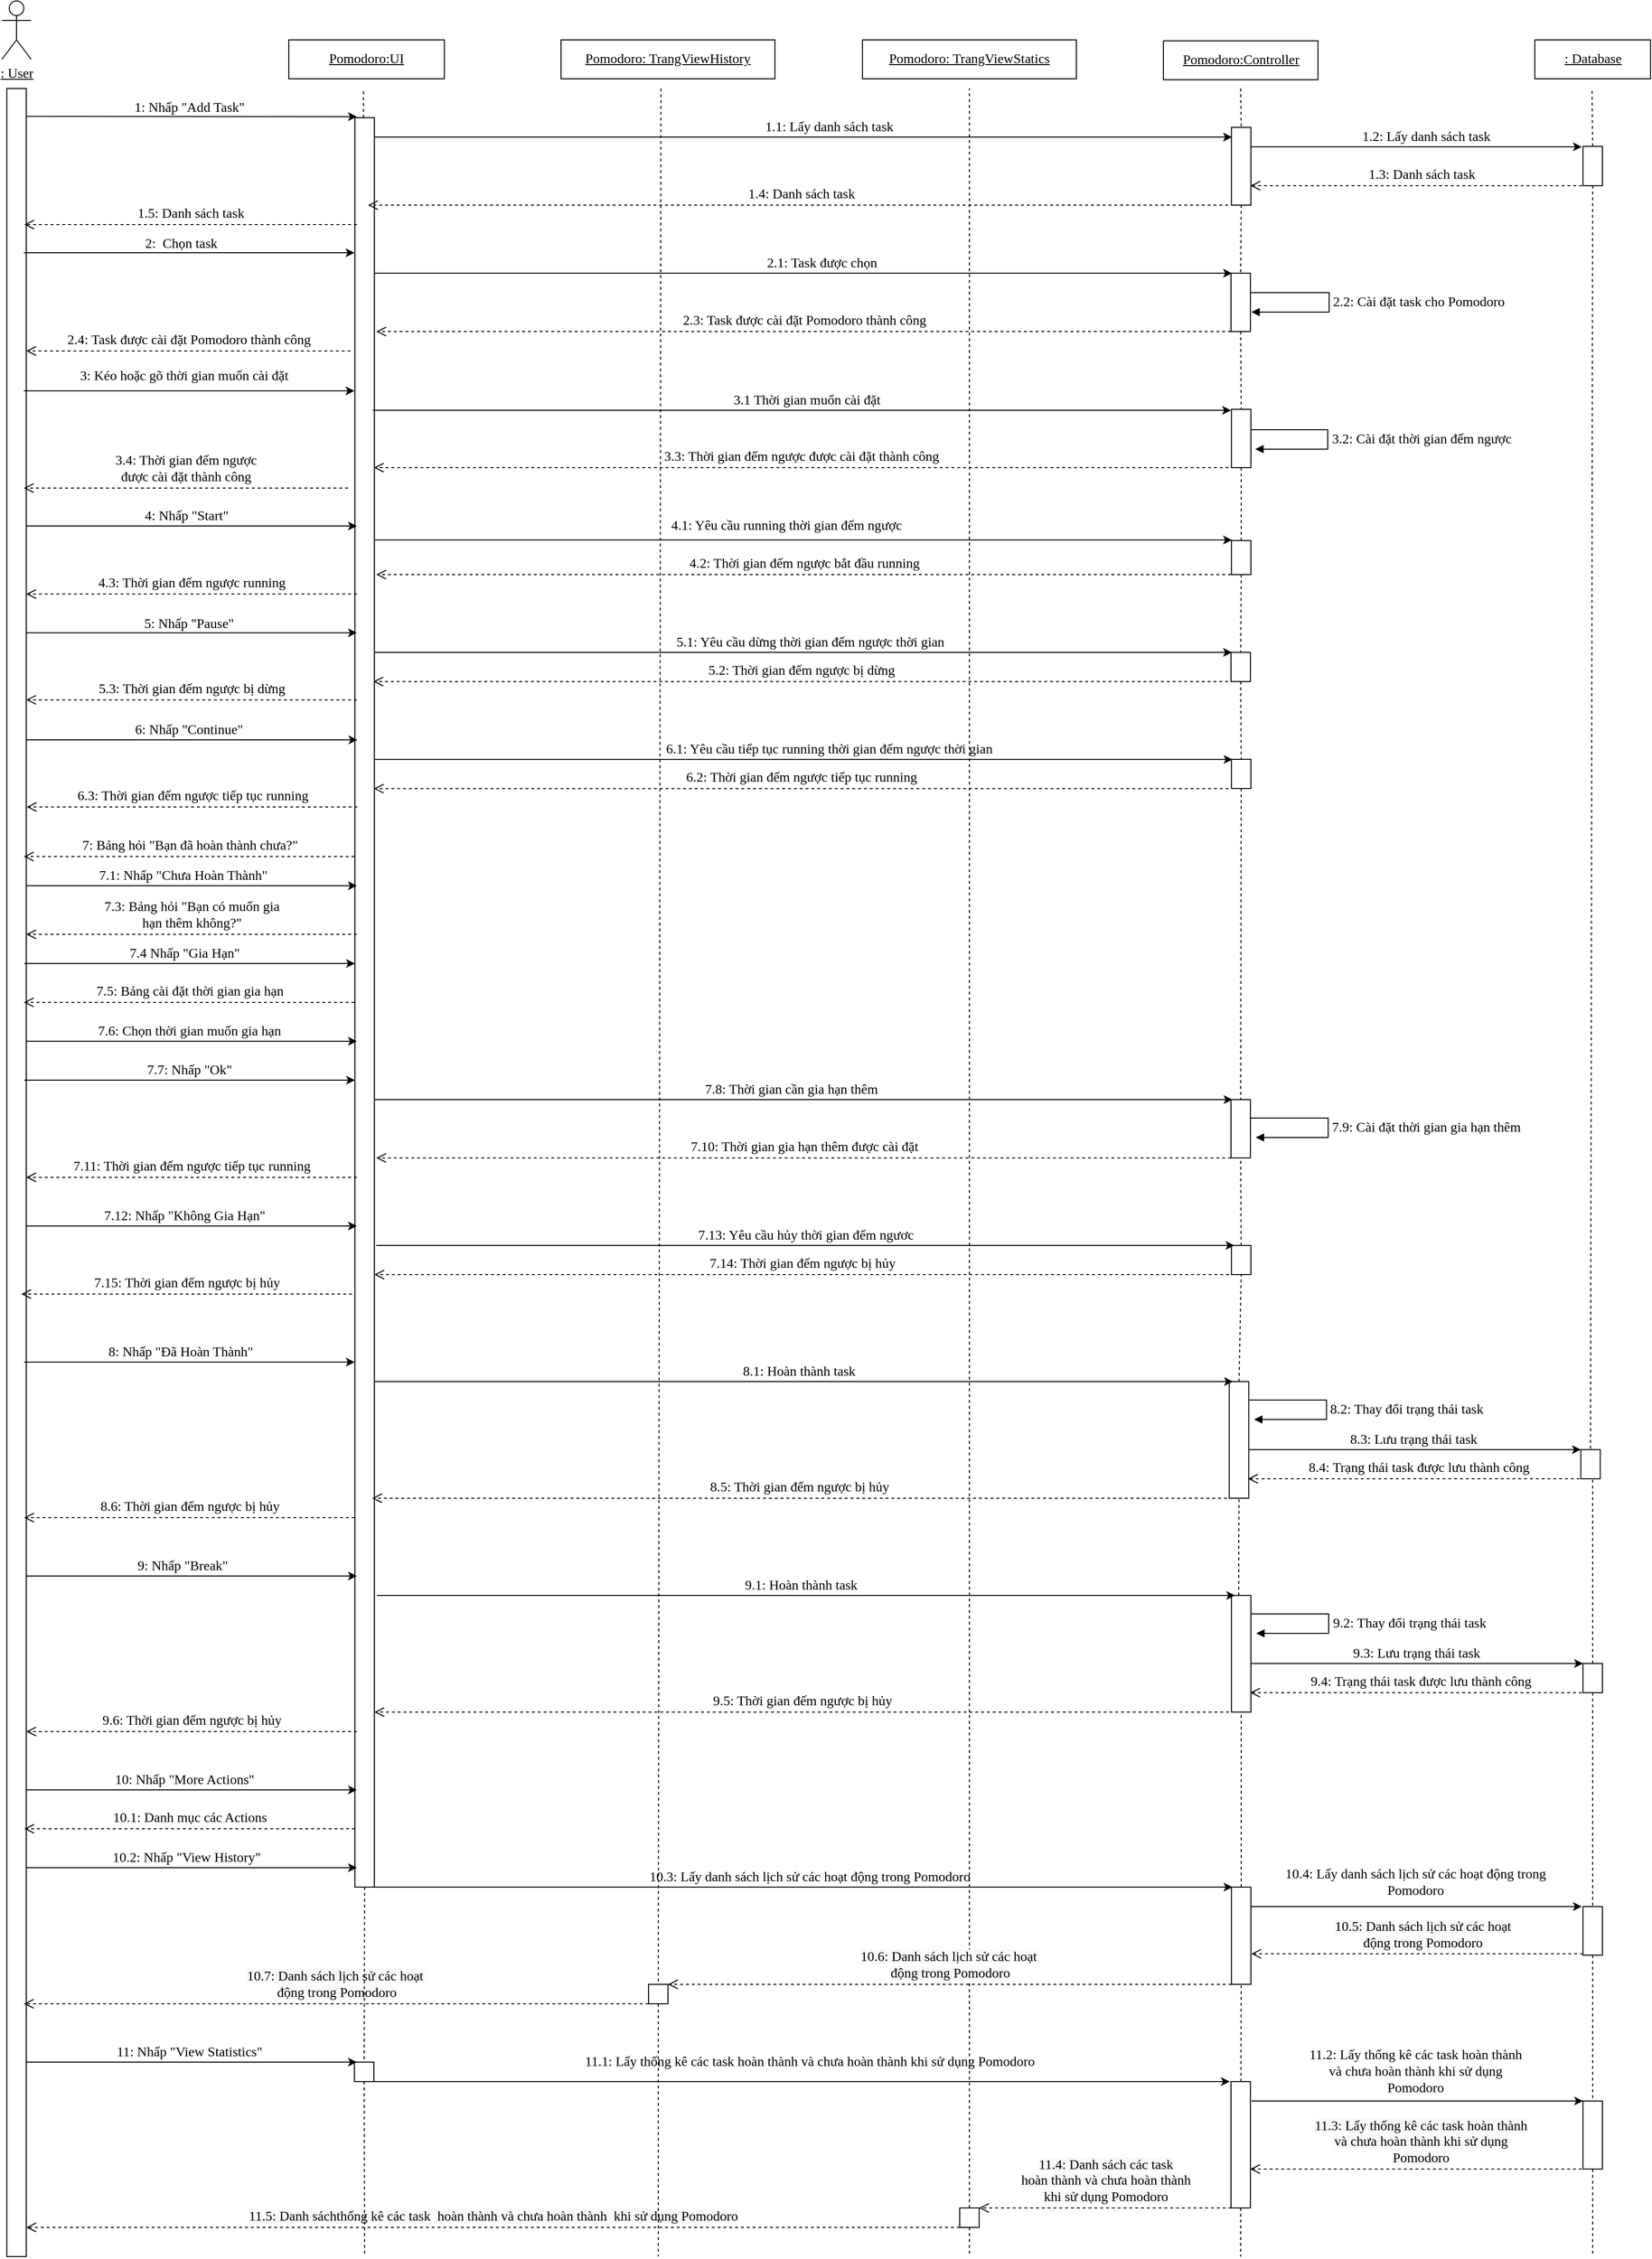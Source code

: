 <mxfile version="13.10.4" type="device"><diagram id="5m20gA4dFll1QGDg24xZ" name="Page-1"><mxGraphModel dx="1617" dy="842" grid="1" gridSize="10" guides="1" tooltips="1" connect="1" arrows="1" fold="1" page="1" pageScale="1" pageWidth="827" pageHeight="1169" math="0" shadow="0"><root><mxCell id="0"/><mxCell id="1" parent="0"/><mxCell id="VUJdCnf8l7N3HhyVDdAM-22" value="" style="endArrow=none;dashed=1;html=1;exitX=0.5;exitY=1;exitDx=0;exitDy=0;fontFamily=Verdana;fontSize=14;entryX=0.5;entryY=0;entryDx=0;entryDy=0;" parent="1" target="S4eVLK2W4whWlYwTZS43-134" edge="1"><mxGeometry x="1192.75" y="120" width="50" height="50" as="geometry"><mxPoint x="742.75" y="90" as="sourcePoint"/><mxPoint x="740" y="1790" as="targetPoint"/></mxGeometry></mxCell><mxCell id="iuLzd2nRuruvyTLGi_2b-18" value="" style="endArrow=none;dashed=1;html=1;fontFamily=Verdana;fontSize=14;" parent="1" edge="1"><mxGeometry width="50" height="50" relative="1" as="geometry"><mxPoint x="436.83" y="120" as="sourcePoint"/><mxPoint x="436.83" y="90" as="targetPoint"/></mxGeometry></mxCell><mxCell id="iuLzd2nRuruvyTLGi_2b-1" value="&lt;span style=&quot;font-size: 14px;&quot;&gt;&lt;u style=&quot;font-size: 14px;&quot;&gt;&lt;font style=&quot;vertical-align: inherit; font-size: 14px;&quot;&gt;&lt;font style=&quot;vertical-align: inherit; font-size: 14px;&quot;&gt;: User&lt;/font&gt;&lt;/font&gt;&lt;/u&gt;&lt;/span&gt;" style="shape=umlActor;verticalLabelPosition=bottom;verticalAlign=top;html=1;fontFamily=Verdana;fontSize=14;" parent="1" vertex="1"><mxGeometry x="65" width="30" height="60" as="geometry"/></mxCell><mxCell id="iuLzd2nRuruvyTLGi_2b-12" value="1: Nhấp &quot;Add Task&quot;" style="text;html=1;strokeColor=none;fillColor=none;align=center;verticalAlign=middle;whiteSpace=wrap;rounded=0;fontFamily=Verdana;fontSize=14;" parent="1" vertex="1"><mxGeometry x="177.5" y="100" width="160" height="20" as="geometry"/></mxCell><mxCell id="iuLzd2nRuruvyTLGi_2b-3" value="&lt;u style=&quot;font-size: 14px&quot;&gt;&lt;font style=&quot;vertical-align: inherit ; font-size: 14px&quot;&gt;&lt;font style=&quot;vertical-align: inherit ; font-size: 14px&quot;&gt;Pomodoro:UI&lt;/font&gt;&lt;/font&gt;&lt;/u&gt;" style="rounded=0;whiteSpace=wrap;html=1;fillColor=none;fontFamily=Verdana;fontSize=14;" parent="1" vertex="1"><mxGeometry x="360" y="40" width="160" height="40" as="geometry"/></mxCell><mxCell id="VUJdCnf8l7N3HhyVDdAM-7" value="" style="rounded=0;whiteSpace=wrap;html=1;fillColor=none;fontFamily=Verdana;fontSize=14;" parent="1" vertex="1"><mxGeometry x="70" y="90" width="20" height="2230" as="geometry"/></mxCell><mxCell id="VUJdCnf8l7N3HhyVDdAM-10" value="" style="endArrow=classic;html=1;fontFamily=Verdana;fontSize=14;" parent="1" edge="1"><mxGeometry width="50" height="50" relative="1" as="geometry"><mxPoint x="90" y="118.57" as="sourcePoint"/><mxPoint x="430" y="119" as="targetPoint"/></mxGeometry></mxCell><mxCell id="VUJdCnf8l7N3HhyVDdAM-13" value="" style="group;fontFamily=Verdana;fontSize=14;" parent="1" vertex="1" connectable="0"><mxGeometry x="1691" y="90" width="20" height="131" as="geometry"/></mxCell><mxCell id="VUJdCnf8l7N3HhyVDdAM-12" value="" style="endArrow=none;dashed=1;html=1;exitX=0.5;exitY=0;exitDx=0;exitDy=0;fontFamily=Verdana;fontSize=14;" parent="VUJdCnf8l7N3HhyVDdAM-13" source="VUJdCnf8l7N3HhyVDdAM-11" edge="1"><mxGeometry width="50" height="50" relative="1" as="geometry"><mxPoint x="9.33" y="35.727" as="sourcePoint"/><mxPoint x="9.33" as="targetPoint"/></mxGeometry></mxCell><mxCell id="VUJdCnf8l7N3HhyVDdAM-11" value="" style="rounded=0;whiteSpace=wrap;html=1;fillColor=none;fontFamily=Verdana;fontSize=14;" parent="VUJdCnf8l7N3HhyVDdAM-13" vertex="1"><mxGeometry y="59.55" width="20" height="40.45" as="geometry"/></mxCell><mxCell id="VUJdCnf8l7N3HhyVDdAM-29" value="" style="endArrow=none;dashed=1;html=1;exitX=0.5;exitY=1;exitDx=0;exitDy=0;entryX=0.5;entryY=0;entryDx=0;entryDy=0;fontFamily=Verdana;fontSize=14;" parent="1" source="VUJdCnf8l7N3HhyVDdAM-11" target="S4eVLK2W4whWlYwTZS43-162" edge="1"><mxGeometry width="50" height="50" relative="1" as="geometry"><mxPoint x="1340" y="301" as="sourcePoint"/><mxPoint x="1701" y="401" as="targetPoint"/></mxGeometry></mxCell><mxCell id="AA8ZMQ_u1k1JpJDVxtN1-6" value="" style="group;fontFamily=Verdana;fontSize=14;" parent="1" vertex="1" connectable="0"><mxGeometry x="87.5" y="240" width="340" height="20" as="geometry"/></mxCell><mxCell id="VUJdCnf8l7N3HhyVDdAM-18" value="" style="endArrow=classic;html=1;entryX=0;entryY=0;entryDx=0;entryDy=0;fontFamily=Verdana;fontSize=14;" parent="AA8ZMQ_u1k1JpJDVxtN1-6" edge="1"><mxGeometry width="50" height="50" relative="1" as="geometry"><mxPoint y="19" as="sourcePoint"/><mxPoint x="340" y="19" as="targetPoint"/></mxGeometry></mxCell><mxCell id="VUJdCnf8l7N3HhyVDdAM-19" value="2:&amp;nbsp; Chọn task" style="text;html=1;strokeColor=none;fillColor=none;align=center;verticalAlign=middle;whiteSpace=wrap;rounded=0;fontFamily=Verdana;fontSize=14;" parent="AA8ZMQ_u1k1JpJDVxtN1-6" vertex="1"><mxGeometry x="61.818" width="200.909" height="20" as="geometry"/></mxCell><mxCell id="AA8ZMQ_u1k1JpJDVxtN1-12" style="edgeStyle=orthogonalEdgeStyle;rounded=0;orthogonalLoop=1;jettySize=auto;html=1;fontFamily=Verdana;fontSize=14;" parent="1" edge="1"><mxGeometry relative="1" as="geometry"><mxPoint x="87.5" y="401" as="sourcePoint"/><mxPoint x="427.5" y="401" as="targetPoint"/><Array as="points"><mxPoint x="197.5" y="401"/><mxPoint x="197.5" y="401"/></Array></mxGeometry></mxCell><mxCell id="AA8ZMQ_u1k1JpJDVxtN1-13" value="3: Kéo hoặc gõ thời gian muốn cài đặt" style="text;html=1;strokeColor=none;fillColor=none;align=center;verticalAlign=middle;whiteSpace=wrap;rounded=0;fontFamily=Verdana;fontSize=14;" parent="1" vertex="1"><mxGeometry x="115" y="371" width="275" height="30" as="geometry"/></mxCell><mxCell id="AA8ZMQ_u1k1JpJDVxtN1-16" value="1.5: Danh sách task" style="html=1;verticalAlign=bottom;endArrow=open;dashed=1;endSize=8;fontFamily=Verdana;fontSize=14;" parent="1" edge="1"><mxGeometry relative="1" as="geometry"><mxPoint x="430" y="230" as="sourcePoint"/><mxPoint x="88" y="230" as="targetPoint"/></mxGeometry></mxCell><mxCell id="AA8ZMQ_u1k1JpJDVxtN1-32" value="" style="endArrow=classic;html=1;fontFamily=Verdana;fontSize=14;" parent="1" edge="1"><mxGeometry width="50" height="50" relative="1" as="geometry"><mxPoint x="90" y="649.82" as="sourcePoint"/><mxPoint x="430" y="649.82" as="targetPoint"/></mxGeometry></mxCell><mxCell id="AA8ZMQ_u1k1JpJDVxtN1-33" value="5: Nhấp &quot;Pause&quot;" style="text;html=1;strokeColor=none;fillColor=none;align=center;verticalAlign=middle;whiteSpace=wrap;rounded=0;fontFamily=Verdana;fontSize=14;" parent="1" vertex="1"><mxGeometry x="195" y="631" width="125" height="20" as="geometry"/></mxCell><mxCell id="AA8ZMQ_u1k1JpJDVxtN1-34" value="4.3: Thời gian đếm ngược running" style="html=1;verticalAlign=bottom;endArrow=open;dashed=1;endSize=8;fontFamily=Verdana;fontSize=14;" parent="1" edge="1"><mxGeometry relative="1" as="geometry"><mxPoint x="430" y="610" as="sourcePoint"/><mxPoint x="90" y="610" as="targetPoint"/></mxGeometry></mxCell><mxCell id="AA8ZMQ_u1k1JpJDVxtN1-44" value="7.1: Nhấp&amp;nbsp;&quot;Chưa Hoàn Thành&quot;" style="text;html=1;strokeColor=none;fillColor=none;align=center;verticalAlign=middle;whiteSpace=wrap;rounded=0;fontFamily=Verdana;fontSize=14;" parent="1" vertex="1"><mxGeometry x="140" y="890" width="222.5" height="20" as="geometry"/></mxCell><mxCell id="VUJdCnf8l7N3HhyVDdAM-15" value="&lt;font style=&quot;font-size: 14px&quot;&gt;1.3: Danh sách task&lt;/font&gt;" style="html=1;verticalAlign=bottom;endArrow=open;dashed=1;endSize=8;fontFamily=Verdana;fontSize=14;" parent="1" edge="1"><mxGeometry x="-0.029" relative="1" as="geometry"><mxPoint x="1690" y="190" as="sourcePoint"/><mxPoint x="1349" y="190" as="targetPoint"/><mxPoint as="offset"/></mxGeometry></mxCell><mxCell id="VUJdCnf8l7N3HhyVDdAM-42" value="1.4: Danh sách task" style="html=1;verticalAlign=bottom;endArrow=open;dashed=1;endSize=8;fontFamily=Verdana;fontSize=14;" parent="1" edge="1"><mxGeometry relative="1" as="geometry"><mxPoint x="1332" y="210" as="sourcePoint"/><mxPoint x="441.5" y="210.0" as="targetPoint"/></mxGeometry></mxCell><mxCell id="AA8ZMQ_u1k1JpJDVxtN1-1" value="" style="endArrow=classic;html=1;fontFamily=Verdana;fontSize=14;" parent="1" edge="1"><mxGeometry width="50" height="50" relative="1" as="geometry"><mxPoint x="1348.75" y="150" as="sourcePoint"/><mxPoint x="1689.75" y="150" as="targetPoint"/></mxGeometry></mxCell><mxCell id="AA8ZMQ_u1k1JpJDVxtN1-87" value="&lt;u style=&quot;font-size: 14px&quot;&gt;&lt;font style=&quot;vertical-align: inherit ; font-size: 14px&quot;&gt;&lt;font style=&quot;vertical-align: inherit ; font-size: 14px&quot;&gt;Pomodoro: TrangViewHistory&lt;/font&gt;&lt;/font&gt;&lt;/u&gt;" style="rounded=0;whiteSpace=wrap;html=1;fillColor=none;fontFamily=Verdana;fontSize=14;" parent="1" vertex="1"><mxGeometry x="640" y="40" width="220" height="40" as="geometry"/></mxCell><mxCell id="VUJdCnf8l7N3HhyVDdAM-5" value="&lt;span style=&quot;font-size: 14px;&quot;&gt;&lt;u style=&quot;font-size: 14px;&quot;&gt;: Database&lt;/u&gt;&lt;/span&gt;" style="rounded=0;whiteSpace=wrap;html=1;fillColor=none;fontFamily=Verdana;fontSize=14;" parent="1" vertex="1"><mxGeometry x="1641.5" y="40" width="119" height="40" as="geometry"/></mxCell><mxCell id="iuLzd2nRuruvyTLGi_2b-7" value="&lt;u style=&quot;font-size: 14px&quot;&gt;&lt;font style=&quot;vertical-align: inherit ; font-size: 14px&quot;&gt;&lt;font style=&quot;vertical-align: inherit ; font-size: 14px&quot;&gt;Pomodoro:Controller&lt;/font&gt;&lt;/font&gt;&lt;/u&gt;" style="rounded=0;whiteSpace=wrap;html=1;fillColor=none;fontFamily=Verdana;fontSize=14;" parent="1" vertex="1"><mxGeometry x="1259.5" y="41" width="159" height="40" as="geometry"/></mxCell><mxCell id="iuLzd2nRuruvyTLGi_2b-20" value="" style="endArrow=none;dashed=1;html=1;entryX=0.5;entryY=0;entryDx=0;entryDy=0;fontFamily=Verdana;fontSize=14;" parent="1" target="VUJdCnf8l7N3HhyVDdAM-37" edge="1"><mxGeometry x="1229" y="296" width="50" height="50" as="geometry"><mxPoint x="1339" y="90" as="sourcePoint"/><mxPoint x="1540" y="376" as="targetPoint"/></mxGeometry></mxCell><mxCell id="VUJdCnf8l7N3HhyVDdAM-37" value="" style="rounded=0;whiteSpace=wrap;html=1;fillColor=none;fontFamily=Verdana;fontSize=14;" parent="1" vertex="1"><mxGeometry x="1329.5" y="130" width="20" height="80" as="geometry"/></mxCell><mxCell id="VUJdCnf8l7N3HhyVDdAM-39" value="" style="endArrow=classic;html=1;fontFamily=Verdana;fontSize=14;" parent="1" edge="1"><mxGeometry x="1037.5" y="314" width="50" height="50" as="geometry"><mxPoint x="447.5" y="140" as="sourcePoint"/><mxPoint x="1330" y="140" as="targetPoint"/></mxGeometry></mxCell><mxCell id="VUJdCnf8l7N3HhyVDdAM-40" value="1.1: Lấy danh sách task" style="text;html=1;strokeColor=none;fillColor=none;align=center;verticalAlign=middle;whiteSpace=wrap;rounded=0;fontFamily=Verdana;fontSize=14;" parent="1" vertex="1"><mxGeometry x="811.75" y="120" width="208.25" height="20" as="geometry"/></mxCell><mxCell id="AA8ZMQ_u1k1JpJDVxtN1-4" value="2.1: Task được chọn" style="text;html=1;strokeColor=none;fillColor=none;align=center;verticalAlign=middle;whiteSpace=wrap;rounded=0;fontFamily=Verdana;fontSize=14;" parent="1" vertex="1"><mxGeometry x="827" y="260" width="163" height="20" as="geometry"/></mxCell><mxCell id="AA8ZMQ_u1k1JpJDVxtN1-19" value="3.1 Thời gian muốn cài đặt" style="text;html=1;strokeColor=none;fillColor=none;align=center;verticalAlign=middle;whiteSpace=wrap;rounded=0;fontFamily=Verdana;fontSize=14;" parent="1" vertex="1"><mxGeometry x="786" y="401" width="214" height="20" as="geometry"/></mxCell><mxCell id="iuLzd2nRuruvyTLGi_2b-10" value="" style="group;fontFamily=Verdana;fontSize=14;" parent="1" vertex="1" connectable="0"><mxGeometry x="950" y="40" width="220" height="40" as="geometry"/></mxCell><mxCell id="iuLzd2nRuruvyTLGi_2b-8" value="&lt;u style=&quot;font-size: 14px&quot;&gt;Pomodoro: TrangViewStatics&lt;/u&gt;" style="rounded=0;whiteSpace=wrap;html=1;fillColor=none;fontFamily=Verdana;fontSize=14;" parent="iuLzd2nRuruvyTLGi_2b-10" vertex="1"><mxGeometry width="220" height="40" as="geometry"/></mxCell><mxCell id="iuLzd2nRuruvyTLGi_2b-21" value="" style="endArrow=none;dashed=1;html=1;fontFamily=Verdana;fontSize=14;exitX=0.5;exitY=0;exitDx=0;exitDy=0;" parent="1" source="S4eVLK2W4whWlYwTZS43-135" edge="1"><mxGeometry x="1783.5" y="335" width="50" height="50" as="geometry"><mxPoint x="1060" y="2029.524" as="sourcePoint"/><mxPoint x="1060" y="90" as="targetPoint"/></mxGeometry></mxCell><mxCell id="AA8ZMQ_u1k1JpJDVxtN1-91" value="1.2: Lấy danh sách task" style="text;html=1;strokeColor=none;fillColor=none;align=center;verticalAlign=middle;whiteSpace=wrap;rounded=0;fontFamily=Verdana;fontSize=14;" parent="1" vertex="1"><mxGeometry x="1440" y="130" width="180" height="20" as="geometry"/></mxCell><mxCell id="AA8ZMQ_u1k1JpJDVxtN1-95" value="" style="endArrow=none;dashed=1;html=1;exitX=0.5;exitY=1;exitDx=0;exitDy=0;fontFamily=Verdana;fontSize=14;entryX=0.5;entryY=0;entryDx=0;entryDy=0;" parent="1" source="S4eVLK2W4whWlYwTZS43-7" target="AA8ZMQ_u1k1JpJDVxtN1-96" edge="1"><mxGeometry width="50" height="50" relative="1" as="geometry"><mxPoint x="1429" y="410" as="sourcePoint"/><mxPoint x="1340" y="330" as="targetPoint"/></mxGeometry></mxCell><mxCell id="AA8ZMQ_u1k1JpJDVxtN1-106" value="" style="endArrow=none;dashed=1;html=1;exitX=0.5;exitY=1;exitDx=0;exitDy=0;fontFamily=Verdana;fontSize=14;entryX=0.5;entryY=0;entryDx=0;entryDy=0;" parent="1" source="S4eVLK2W4whWlYwTZS43-30" target="AA8ZMQ_u1k1JpJDVxtN1-110" edge="1"><mxGeometry width="50" height="50" relative="1" as="geometry"><mxPoint x="1119" y="590" as="sourcePoint"/><mxPoint x="1340" y="520" as="targetPoint"/></mxGeometry></mxCell><mxCell id="AA8ZMQ_u1k1JpJDVxtN1-110" value="" style="rounded=0;whiteSpace=wrap;html=1;fillColor=none;fontFamily=Verdana;fontSize=14;" parent="1" vertex="1"><mxGeometry x="1329" y="670" width="20" height="30" as="geometry"/></mxCell><mxCell id="AA8ZMQ_u1k1JpJDVxtN1-96" value="" style="rounded=0;whiteSpace=wrap;html=1;fillColor=none;fontFamily=Verdana;fontSize=14;" parent="1" vertex="1"><mxGeometry x="1329.5" y="420" width="20" height="60" as="geometry"/></mxCell><mxCell id="AA8ZMQ_u1k1JpJDVxtN1-100" value="" style="endArrow=classic;html=1;fontFamily=Verdana;fontSize=14;" parent="1" edge="1"><mxGeometry x="1330" y="1661.33" width="50" height="50" as="geometry"><mxPoint x="1350" y="1710" as="sourcePoint"/><mxPoint x="1691" y="1710" as="targetPoint"/></mxGeometry></mxCell><mxCell id="AA8ZMQ_u1k1JpJDVxtN1-104" value="3.2: Cài đặt thời gian đếm ngược" style="edgeStyle=orthogonalEdgeStyle;html=1;align=left;spacingLeft=2;endArrow=block;rounded=0;entryX=1;entryY=0;fontFamily=Verdana;fontSize=14;" parent="1" edge="1"><mxGeometry x="398.5" y="100.97" as="geometry"><mxPoint x="1349" y="440.97" as="sourcePoint"/><Array as="points"><mxPoint x="1428.5" y="440.97"/><mxPoint x="1428.5" y="460.97"/></Array><mxPoint x="1354" y="460.97" as="targetPoint"/><mxPoint x="77" as="offset"/></mxGeometry></mxCell><mxCell id="AA8ZMQ_u1k1JpJDVxtN1-105" value="9.3: Lưu trạng thái task" style="text;html=1;strokeColor=none;fillColor=none;align=center;verticalAlign=middle;whiteSpace=wrap;rounded=0;fontFamily=Verdana;fontSize=14;" parent="1" vertex="1"><mxGeometry x="1428.5" y="1690" width="181.5" height="20" as="geometry"/></mxCell><mxCell id="AA8ZMQ_u1k1JpJDVxtN1-118" value="" style="endArrow=none;dashed=1;html=1;exitX=0.5;exitY=1;exitDx=0;exitDy=0;fontFamily=Verdana;fontSize=14;entryX=0.5;entryY=0;entryDx=0;entryDy=0;" parent="1" source="AA8ZMQ_u1k1JpJDVxtN1-110" target="S4eVLK2W4whWlYwTZS43-41" edge="1"><mxGeometry width="50" height="50" relative="1" as="geometry"><mxPoint x="1199" y="710" as="sourcePoint"/><mxPoint x="1339" y="950" as="targetPoint"/></mxGeometry></mxCell><mxCell id="AA8ZMQ_u1k1JpJDVxtN1-123" value="" style="endArrow=none;dashed=1;html=1;fontFamily=Verdana;fontSize=14;entryX=0.5;entryY=0;entryDx=0;entryDy=0;exitX=0.5;exitY=1;exitDx=0;exitDy=0;" parent="1" source="S4eVLK2W4whWlYwTZS43-41" target="AA8ZMQ_u1k1JpJDVxtN1-126" edge="1"><mxGeometry width="50" height="50" relative="1" as="geometry"><mxPoint x="1339.05" y="970" as="sourcePoint"/><mxPoint x="1340" y="1010" as="targetPoint"/></mxGeometry></mxCell><mxCell id="AA8ZMQ_u1k1JpJDVxtN1-124" value="" style="endArrow=none;dashed=1;html=1;exitX=0.5;exitY=1;exitDx=0;exitDy=0;fontFamily=Verdana;fontSize=14;entryX=0.5;entryY=0;entryDx=0;entryDy=0;" parent="1" source="S4eVLK2W4whWlYwTZS43-85" target="S4eVLK2W4whWlYwTZS43-110" edge="1"><mxGeometry width="50" height="50" relative="1" as="geometry"><mxPoint x="1670" y="1021" as="sourcePoint"/><mxPoint x="1700" y="1970" as="targetPoint"/></mxGeometry></mxCell><mxCell id="AA8ZMQ_u1k1JpJDVxtN1-126" value="" style="rounded=0;whiteSpace=wrap;html=1;fillColor=none;fontFamily=Verdana;fontSize=14;" parent="1" vertex="1"><mxGeometry x="1329" y="1130" width="20" height="60" as="geometry"/></mxCell><mxCell id="AA8ZMQ_u1k1JpJDVxtN1-154" value="" style="endArrow=none;dashed=1;html=1;fontFamily=Verdana;fontSize=14;entryX=0.5;entryY=1;entryDx=0;entryDy=0;" parent="1" source="S4eVLK2W4whWlYwTZS43-91" target="AA8ZMQ_u1k1JpJDVxtN1-126" edge="1"><mxGeometry x="1759" y="1565" width="50" height="50" as="geometry"><mxPoint x="1340" y="1730" as="sourcePoint"/><mxPoint x="1059" y="1290" as="targetPoint"/></mxGeometry></mxCell><mxCell id="S4eVLK2W4whWlYwTZS43-6" value="" style="endArrow=classic;html=1;fontFamily=Verdana;fontSize=14;" parent="1" edge="1"><mxGeometry x="1037.5" y="454" width="50" height="50" as="geometry"><mxPoint x="447.5" y="280" as="sourcePoint"/><mxPoint x="1330" y="280" as="targetPoint"/></mxGeometry></mxCell><mxCell id="S4eVLK2W4whWlYwTZS43-7" value="" style="rounded=0;whiteSpace=wrap;html=1;fillColor=none;fontFamily=Verdana;fontSize=14;" parent="1" vertex="1"><mxGeometry x="1329" y="280" width="20" height="60" as="geometry"/></mxCell><mxCell id="S4eVLK2W4whWlYwTZS43-8" value="" style="endArrow=none;dashed=1;html=1;exitX=0.5;exitY=1;exitDx=0;exitDy=0;fontFamily=Verdana;fontSize=14;entryX=0.5;entryY=0;entryDx=0;entryDy=0;" parent="1" source="VUJdCnf8l7N3HhyVDdAM-37" target="S4eVLK2W4whWlYwTZS43-7" edge="1"><mxGeometry width="50" height="50" relative="1" as="geometry"><mxPoint x="1339.5" y="210" as="sourcePoint"/><mxPoint x="1339.5" y="330" as="targetPoint"/></mxGeometry></mxCell><mxCell id="S4eVLK2W4whWlYwTZS43-11" value="2.2: Cài đặt task cho Pomodoro" style="edgeStyle=orthogonalEdgeStyle;html=1;align=left;spacingLeft=2;endArrow=block;rounded=0;fontSize=14;fontFamily=Verdana;" parent="1" edge="1"><mxGeometry relative="1" as="geometry"><mxPoint x="1349.5" y="300" as="sourcePoint"/><Array as="points"><mxPoint x="1430" y="300"/><mxPoint x="1430" y="320"/></Array><mxPoint x="1350" y="320" as="targetPoint"/></mxGeometry></mxCell><mxCell id="S4eVLK2W4whWlYwTZS43-12" value="2.3: Task được cài đặt Pomodoro thành công" style="html=1;verticalAlign=bottom;endArrow=open;dashed=1;endSize=8;fontFamily=Verdana;fontSize=14;" parent="1" edge="1"><mxGeometry relative="1" as="geometry"><mxPoint x="1329" y="340" as="sourcePoint"/><mxPoint x="450" y="340" as="targetPoint"/></mxGeometry></mxCell><mxCell id="S4eVLK2W4whWlYwTZS43-14" value="2.4: Task được cài đặt Pomodoro thành công" style="html=1;verticalAlign=bottom;endArrow=open;dashed=1;endSize=8;fontFamily=Verdana;fontSize=14;" parent="1" edge="1"><mxGeometry relative="1" as="geometry"><mxPoint x="423.5" y="360" as="sourcePoint"/><mxPoint x="90" y="360" as="targetPoint"/></mxGeometry></mxCell><mxCell id="S4eVLK2W4whWlYwTZS43-16" value="" style="endArrow=classic;html=1;fontFamily=Verdana;fontSize=14;" parent="1" edge="1"><mxGeometry x="1036.5" y="595" width="50" height="50" as="geometry"><mxPoint x="446.5" y="421" as="sourcePoint"/><mxPoint x="1329" y="421" as="targetPoint"/></mxGeometry></mxCell><mxCell id="S4eVLK2W4whWlYwTZS43-17" value="3.3: Thời gian đếm ngược được cài đặt thành công" style="html=1;verticalAlign=bottom;endArrow=open;dashed=1;endSize=8;fontFamily=Verdana;fontSize=14;" parent="1" edge="1"><mxGeometry relative="1" as="geometry"><mxPoint x="1326.5" y="480" as="sourcePoint"/><mxPoint x="447.5" y="480" as="targetPoint"/></mxGeometry></mxCell><mxCell id="S4eVLK2W4whWlYwTZS43-18" value="3.4: Thời gian đếm ngược &lt;br&gt;được cài đặt thành công" style="html=1;verticalAlign=bottom;endArrow=open;dashed=1;endSize=8;fontFamily=Verdana;fontSize=14;" parent="1" edge="1"><mxGeometry relative="1" as="geometry"><mxPoint x="421" y="501" as="sourcePoint"/><mxPoint x="87.5" y="501" as="targetPoint"/></mxGeometry></mxCell><mxCell id="S4eVLK2W4whWlYwTZS43-20" style="edgeStyle=orthogonalEdgeStyle;rounded=0;orthogonalLoop=1;jettySize=auto;html=1;fontFamily=Verdana;fontSize=14;" parent="1" edge="1"><mxGeometry relative="1" as="geometry"><mxPoint x="90" y="540" as="sourcePoint"/><mxPoint x="430" y="540" as="targetPoint"/><Array as="points"><mxPoint x="200" y="540"/><mxPoint x="200" y="540"/></Array></mxGeometry></mxCell><mxCell id="S4eVLK2W4whWlYwTZS43-23" value="4: Nhấp &quot;Start&quot;" style="text;html=1;strokeColor=none;fillColor=none;align=center;verticalAlign=middle;whiteSpace=wrap;rounded=0;fontFamily=Verdana;fontSize=14;" parent="1" vertex="1"><mxGeometry x="175" y="520" width="160" height="20" as="geometry"/></mxCell><mxCell id="S4eVLK2W4whWlYwTZS43-24" value="" style="endArrow=classic;html=1;fontFamily=Verdana;fontSize=14;" parent="1" edge="1"><mxGeometry x="1037.5" y="844" width="50" height="50" as="geometry"><mxPoint x="447.5" y="670" as="sourcePoint"/><mxPoint x="1330.0" y="670" as="targetPoint"/></mxGeometry></mxCell><mxCell id="S4eVLK2W4whWlYwTZS43-25" value="5.1: Yêu cầu dừng thời gian đếm ngược thời gian" style="text;html=1;strokeColor=none;fillColor=none;align=center;verticalAlign=middle;whiteSpace=wrap;rounded=0;fontFamily=Verdana;fontSize=14;" parent="1" vertex="1"><mxGeometry x="721.5" y="650" width="348.5" height="20" as="geometry"/></mxCell><mxCell id="S4eVLK2W4whWlYwTZS43-26" value="5.2: Thời gian đếm ngược bị dừng" style="html=1;verticalAlign=bottom;endArrow=open;dashed=1;endSize=8;fontFamily=Verdana;fontSize=14;" parent="1" edge="1"><mxGeometry relative="1" as="geometry"><mxPoint x="1326" y="700" as="sourcePoint"/><mxPoint x="447" y="700" as="targetPoint"/></mxGeometry></mxCell><mxCell id="S4eVLK2W4whWlYwTZS43-27" value="5.3: Thời gian đếm ngược bị dừng" style="html=1;verticalAlign=bottom;endArrow=open;dashed=1;endSize=8;fontFamily=Verdana;fontSize=14;" parent="1" edge="1"><mxGeometry relative="1" as="geometry"><mxPoint x="430" y="718.82" as="sourcePoint"/><mxPoint x="90" y="718.82" as="targetPoint"/></mxGeometry></mxCell><mxCell id="S4eVLK2W4whWlYwTZS43-28" value="" style="endArrow=classic;html=1;fontFamily=Verdana;fontSize=14;" parent="1" edge="1"><mxGeometry x="1037.5" y="728.41" width="50" height="50" as="geometry"><mxPoint x="447.5" y="554.41" as="sourcePoint"/><mxPoint x="1330" y="554.41" as="targetPoint"/></mxGeometry></mxCell><mxCell id="S4eVLK2W4whWlYwTZS43-29" value="4.1: Yêu cầu running thời gian đếm ngược" style="text;html=1;strokeColor=none;fillColor=none;align=center;verticalAlign=middle;whiteSpace=wrap;rounded=0;fontFamily=Verdana;fontSize=14;" parent="1" vertex="1"><mxGeometry x="706.5" y="530" width="330" height="20" as="geometry"/></mxCell><mxCell id="S4eVLK2W4whWlYwTZS43-30" value="" style="rounded=0;whiteSpace=wrap;html=1;fillColor=none;fontFamily=Verdana;fontSize=14;" parent="1" vertex="1"><mxGeometry x="1329.5" y="555" width="20" height="35" as="geometry"/></mxCell><mxCell id="S4eVLK2W4whWlYwTZS43-31" value="" style="endArrow=none;dashed=1;html=1;exitX=0.5;exitY=1;exitDx=0;exitDy=0;fontFamily=Verdana;fontSize=14;entryX=0.5;entryY=0;entryDx=0;entryDy=0;" parent="1" source="AA8ZMQ_u1k1JpJDVxtN1-96" target="S4eVLK2W4whWlYwTZS43-30" edge="1"><mxGeometry width="50" height="50" relative="1" as="geometry"><mxPoint x="1339.5" y="480" as="sourcePoint"/><mxPoint x="1339" y="650" as="targetPoint"/></mxGeometry></mxCell><mxCell id="S4eVLK2W4whWlYwTZS43-32" value="4.2: Thời gian đếm ngược bắt đầu running" style="html=1;verticalAlign=bottom;endArrow=open;dashed=1;endSize=8;fontFamily=Verdana;fontSize=14;" parent="1" edge="1"><mxGeometry relative="1" as="geometry"><mxPoint x="1329" y="590" as="sourcePoint"/><mxPoint x="450" y="590" as="targetPoint"/></mxGeometry></mxCell><mxCell id="S4eVLK2W4whWlYwTZS43-40" value="" style="endArrow=classic;html=1;fontFamily=Verdana;fontSize=14;" parent="1" edge="1"><mxGeometry width="50" height="50" relative="1" as="geometry"><mxPoint x="90.5" y="760.0" as="sourcePoint"/><mxPoint x="430.5" y="760.0" as="targetPoint"/></mxGeometry></mxCell><mxCell id="S4eVLK2W4whWlYwTZS43-41" value="" style="rounded=0;whiteSpace=wrap;html=1;fillColor=none;fontFamily=Verdana;fontSize=14;" parent="1" vertex="1"><mxGeometry x="1329.5" y="780" width="20" height="30" as="geometry"/></mxCell><mxCell id="S4eVLK2W4whWlYwTZS43-42" value="" style="endArrow=classic;html=1;fontFamily=Verdana;fontSize=14;" parent="1" edge="1"><mxGeometry x="1038.0" y="954.18" width="50" height="50" as="geometry"><mxPoint x="448" y="780.18" as="sourcePoint"/><mxPoint x="1330.5" y="780.18" as="targetPoint"/></mxGeometry></mxCell><mxCell id="S4eVLK2W4whWlYwTZS43-43" value="6.1: Yêu cầu tiếp tục running thời gian đếm ngược thời gian" style="text;html=1;strokeColor=none;fillColor=none;align=center;verticalAlign=middle;whiteSpace=wrap;rounded=0;fontFamily=Verdana;fontSize=14;" parent="1" vertex="1"><mxGeometry x="691.88" y="760.18" width="448" height="20" as="geometry"/></mxCell><mxCell id="S4eVLK2W4whWlYwTZS43-44" value="6.2: Thời gian đếm ngược tiếp tục running" style="html=1;verticalAlign=bottom;endArrow=open;dashed=1;endSize=8;fontFamily=Verdana;fontSize=14;" parent="1" edge="1"><mxGeometry relative="1" as="geometry"><mxPoint x="1326.5" y="810.18" as="sourcePoint"/><mxPoint x="447.5" y="810.18" as="targetPoint"/></mxGeometry></mxCell><mxCell id="S4eVLK2W4whWlYwTZS43-45" value="6.3: Thời gian đếm ngược tiếp tục running" style="html=1;verticalAlign=bottom;endArrow=open;dashed=1;endSize=8;fontFamily=Verdana;fontSize=14;" parent="1" edge="1"><mxGeometry relative="1" as="geometry"><mxPoint x="430.5" y="829.0" as="sourcePoint"/><mxPoint x="90.5" y="829.0" as="targetPoint"/></mxGeometry></mxCell><mxCell id="S4eVLK2W4whWlYwTZS43-47" value="6: Nhấp &quot;Continue&quot;" style="text;html=1;strokeColor=none;fillColor=none;align=center;verticalAlign=middle;whiteSpace=wrap;rounded=0;fontFamily=Verdana;fontSize=14;" parent="1" vertex="1"><mxGeometry x="170" y="740.18" width="175" height="20" as="geometry"/></mxCell><mxCell id="S4eVLK2W4whWlYwTZS43-53" value="7: Bảng hỏi &quot;Bạn đã hoàn thành chưa?&quot;" style="html=1;verticalAlign=bottom;endArrow=open;dashed=1;endSize=8;fontFamily=Verdana;fontSize=14;" parent="1" edge="1"><mxGeometry relative="1" as="geometry"><mxPoint x="427.5" y="880" as="sourcePoint"/><mxPoint x="87.5" y="880" as="targetPoint"/></mxGeometry></mxCell><mxCell id="S4eVLK2W4whWlYwTZS43-54" value="" style="endArrow=classic;html=1;fontFamily=Verdana;fontSize=14;" parent="1" edge="1"><mxGeometry width="50" height="50" relative="1" as="geometry"><mxPoint x="90" y="910" as="sourcePoint"/><mxPoint x="430" y="910" as="targetPoint"/></mxGeometry></mxCell><mxCell id="S4eVLK2W4whWlYwTZS43-56" value="7.3: Bảng hỏi &quot;Bạn có muốn gia &lt;br&gt;hạn thêm không?&quot;" style="html=1;verticalAlign=bottom;endArrow=open;dashed=1;endSize=8;fontFamily=Verdana;fontSize=14;" parent="1" edge="1"><mxGeometry relative="1" as="geometry"><mxPoint x="430" y="960" as="sourcePoint"/><mxPoint x="90" y="960" as="targetPoint"/></mxGeometry></mxCell><mxCell id="S4eVLK2W4whWlYwTZS43-57" value="" style="endArrow=classic;html=1;fontFamily=Verdana;fontSize=14;" parent="1" edge="1"><mxGeometry width="50" height="50" relative="1" as="geometry"><mxPoint x="88" y="990" as="sourcePoint"/><mxPoint x="428" y="990" as="targetPoint"/></mxGeometry></mxCell><mxCell id="S4eVLK2W4whWlYwTZS43-58" value="7.4 Nhấp&amp;nbsp;&quot;Gia Hạn&quot;" style="text;html=1;strokeColor=none;fillColor=none;align=center;verticalAlign=middle;whiteSpace=wrap;rounded=0;fontFamily=Verdana;fontSize=14;" parent="1" vertex="1"><mxGeometry x="147.5" y="970" width="210" height="20" as="geometry"/></mxCell><mxCell id="S4eVLK2W4whWlYwTZS43-59" value="7.5: Bảng cài đặt thời gian gia hạn" style="html=1;verticalAlign=bottom;endArrow=open;dashed=1;endSize=8;fontFamily=Verdana;fontSize=14;" parent="1" edge="1"><mxGeometry relative="1" as="geometry"><mxPoint x="427.5" y="1030" as="sourcePoint"/><mxPoint x="87.5" y="1030" as="targetPoint"/></mxGeometry></mxCell><mxCell id="S4eVLK2W4whWlYwTZS43-60" value="" style="endArrow=classic;html=1;fontFamily=Verdana;fontSize=14;" parent="1" edge="1"><mxGeometry width="50" height="50" relative="1" as="geometry"><mxPoint x="90" y="1070" as="sourcePoint"/><mxPoint x="430" y="1070" as="targetPoint"/></mxGeometry></mxCell><mxCell id="S4eVLK2W4whWlYwTZS43-61" value="7.6: Chọn thời gian muốn gia hạn" style="text;html=1;strokeColor=none;fillColor=none;align=center;verticalAlign=middle;whiteSpace=wrap;rounded=0;fontFamily=Verdana;fontSize=14;" parent="1" vertex="1"><mxGeometry x="132.5" y="1050" width="250" height="20" as="geometry"/></mxCell><mxCell id="S4eVLK2W4whWlYwTZS43-62" value="" style="endArrow=classic;html=1;fontFamily=Verdana;fontSize=14;" parent="1" edge="1"><mxGeometry x="1038.0" y="1304" width="50" height="50" as="geometry"><mxPoint x="448" y="1130" as="sourcePoint"/><mxPoint x="1330.5" y="1130" as="targetPoint"/></mxGeometry></mxCell><mxCell id="S4eVLK2W4whWlYwTZS43-63" value="7.8: Thời gian cần gia hạn thêm" style="text;html=1;strokeColor=none;fillColor=none;align=center;verticalAlign=middle;whiteSpace=wrap;rounded=0;fontFamily=Verdana;fontSize=14;" parent="1" vertex="1"><mxGeometry x="672.75" y="1110" width="408" height="20" as="geometry"/></mxCell><mxCell id="S4eVLK2W4whWlYwTZS43-64" value="7.9: Cài đặt thời gian gia hạn thêm" style="edgeStyle=orthogonalEdgeStyle;html=1;align=left;spacingLeft=2;endArrow=block;rounded=0;entryX=1;entryY=0;fontFamily=Verdana;fontSize=14;" parent="1" edge="1"><mxGeometry x="399" y="809.0" as="geometry"><mxPoint x="1349.5" y="1149" as="sourcePoint"/><Array as="points"><mxPoint x="1429" y="1149.0"/><mxPoint x="1429" y="1169.0"/></Array><mxPoint x="1354.5" y="1169" as="targetPoint"/><mxPoint x="77" as="offset"/></mxGeometry></mxCell><mxCell id="S4eVLK2W4whWlYwTZS43-65" value="7.10: Thời gian gia hạn thêm được cài đặt" style="html=1;verticalAlign=bottom;endArrow=open;dashed=1;endSize=8;fontFamily=Verdana;fontSize=14;" parent="1" edge="1"><mxGeometry relative="1" as="geometry"><mxPoint x="1329" y="1190" as="sourcePoint"/><mxPoint x="450" y="1190" as="targetPoint"/></mxGeometry></mxCell><mxCell id="S4eVLK2W4whWlYwTZS43-66" value="" style="endArrow=classic;html=1;fontFamily=Verdana;fontSize=14;" parent="1" edge="1"><mxGeometry width="50" height="50" relative="1" as="geometry"><mxPoint x="88" y="1110" as="sourcePoint"/><mxPoint x="428" y="1110" as="targetPoint"/></mxGeometry></mxCell><mxCell id="S4eVLK2W4whWlYwTZS43-67" value="7.7: Nhấp &quot;Ok&quot;" style="text;html=1;strokeColor=none;fillColor=none;align=center;verticalAlign=middle;whiteSpace=wrap;rounded=0;fontFamily=Verdana;fontSize=14;" parent="1" vertex="1"><mxGeometry x="152.5" y="1090" width="210" height="20" as="geometry"/></mxCell><mxCell id="S4eVLK2W4whWlYwTZS43-68" value="7.11: Thời gian đếm ngược tiếp tục running" style="html=1;verticalAlign=bottom;endArrow=open;dashed=1;endSize=8;fontFamily=Verdana;fontSize=14;" parent="1" edge="1"><mxGeometry relative="1" as="geometry"><mxPoint x="430" y="1210" as="sourcePoint"/><mxPoint x="90" y="1210" as="targetPoint"/></mxGeometry></mxCell><mxCell id="S4eVLK2W4whWlYwTZS43-69" value="" style="endArrow=classic;html=1;fontFamily=Verdana;fontSize=14;" parent="1" edge="1"><mxGeometry width="50" height="50" relative="1" as="geometry"><mxPoint x="90" y="1260" as="sourcePoint"/><mxPoint x="430" y="1260" as="targetPoint"/></mxGeometry></mxCell><mxCell id="S4eVLK2W4whWlYwTZS43-70" value="7.12: Nhấp&amp;nbsp;&quot;Không Gia Hạn&quot;" style="text;html=1;strokeColor=none;fillColor=none;align=center;verticalAlign=middle;whiteSpace=wrap;rounded=0;fontFamily=Verdana;fontSize=14;" parent="1" vertex="1"><mxGeometry x="147.5" y="1240" width="210" height="20" as="geometry"/></mxCell><mxCell id="S4eVLK2W4whWlYwTZS43-71" value="7.15: Thời gian đếm ngược bị hủy" style="html=1;verticalAlign=bottom;endArrow=open;dashed=1;endSize=8;fontFamily=Verdana;fontSize=14;" parent="1" edge="1"><mxGeometry relative="1" as="geometry"><mxPoint x="425" y="1330" as="sourcePoint"/><mxPoint x="85" y="1330" as="targetPoint"/></mxGeometry></mxCell><mxCell id="S4eVLK2W4whWlYwTZS43-73" value="" style="endArrow=classic;html=1;fontFamily=Verdana;fontSize=14;" parent="1" edge="1"><mxGeometry width="50" height="50" relative="1" as="geometry"><mxPoint x="90" y="1620" as="sourcePoint"/><mxPoint x="430" y="1620" as="targetPoint"/></mxGeometry></mxCell><mxCell id="S4eVLK2W4whWlYwTZS43-75" value="9: Nhấp&amp;nbsp;&quot;Break&quot;" style="text;html=1;strokeColor=none;fillColor=none;align=center;verticalAlign=middle;whiteSpace=wrap;rounded=0;fontFamily=Verdana;fontSize=14;" parent="1" vertex="1"><mxGeometry x="146.25" y="1600" width="210" height="20" as="geometry"/></mxCell><mxCell id="S4eVLK2W4whWlYwTZS43-77" value="" style="endArrow=classic;html=1;fontFamily=Verdana;fontSize=14;" parent="1" edge="1"><mxGeometry x="1040.0" y="1454" width="50" height="50" as="geometry"><mxPoint x="450" y="1280" as="sourcePoint"/><mxPoint x="1332.5" y="1280" as="targetPoint"/></mxGeometry></mxCell><mxCell id="S4eVLK2W4whWlYwTZS43-78" value="7.13: Yêu cầu hủy thời gian đếm ngươc" style="text;html=1;strokeColor=none;fillColor=none;align=center;verticalAlign=middle;whiteSpace=wrap;rounded=0;fontFamily=Verdana;fontSize=14;" parent="1" vertex="1"><mxGeometry x="688" y="1260" width="408" height="20" as="geometry"/></mxCell><mxCell id="S4eVLK2W4whWlYwTZS43-79" value="7.14: Thời gian đếm ngược bị hủy" style="html=1;verticalAlign=bottom;endArrow=open;dashed=1;endSize=8;fontFamily=Verdana;fontSize=14;" parent="1" edge="1"><mxGeometry relative="1" as="geometry"><mxPoint x="1327" y="1310" as="sourcePoint"/><mxPoint x="448" y="1310" as="targetPoint"/></mxGeometry></mxCell><mxCell id="S4eVLK2W4whWlYwTZS43-80" value="" style="endArrow=classic;html=1;fontFamily=Verdana;fontSize=14;" parent="1" edge="1"><mxGeometry x="1040.75" y="1814" width="50" height="50" as="geometry"><mxPoint x="450.75" y="1640" as="sourcePoint"/><mxPoint x="1333.25" y="1640" as="targetPoint"/></mxGeometry></mxCell><mxCell id="S4eVLK2W4whWlYwTZS43-81" value="9.1: Hoàn thành task" style="text;html=1;strokeColor=none;fillColor=none;align=center;verticalAlign=middle;whiteSpace=wrap;rounded=0;fontFamily=Verdana;fontSize=14;" parent="1" vertex="1"><mxGeometry x="795.75" y="1620" width="181.5" height="20" as="geometry"/></mxCell><mxCell id="S4eVLK2W4whWlYwTZS43-82" value="" style="rounded=0;whiteSpace=wrap;html=1;fillColor=none;fontFamily=Verdana;fontSize=14;" parent="1" vertex="1"><mxGeometry x="1329.5" y="1640" width="20" height="120" as="geometry"/></mxCell><mxCell id="S4eVLK2W4whWlYwTZS43-83" value="9.2: Thay đổi trạng thái task" style="edgeStyle=orthogonalEdgeStyle;html=1;align=left;spacingLeft=2;endArrow=block;rounded=0;entryX=1;entryY=0;fontFamily=Verdana;fontSize=14;" parent="1" edge="1"><mxGeometry x="399.5" y="1319.0" as="geometry"><mxPoint x="1350" y="1659" as="sourcePoint"/><Array as="points"><mxPoint x="1429.5" y="1659"/><mxPoint x="1429.5" y="1679"/></Array><mxPoint x="1355" y="1679" as="targetPoint"/><mxPoint x="77" as="offset"/></mxGeometry></mxCell><mxCell id="S4eVLK2W4whWlYwTZS43-85" value="" style="rounded=0;whiteSpace=wrap;html=1;fillColor=none;fontFamily=Verdana;fontSize=14;" parent="1" vertex="1"><mxGeometry x="1691" y="1710" width="20" height="30" as="geometry"/></mxCell><mxCell id="S4eVLK2W4whWlYwTZS43-90" value="9.4: Trạng thái task được lưu thành công" style="html=1;verticalAlign=bottom;endArrow=open;dashed=1;endSize=8;fontFamily=Verdana;fontSize=14;" parent="1" edge="1"><mxGeometry x="-0.029" relative="1" as="geometry"><mxPoint x="1689.75" y="1740" as="sourcePoint"/><mxPoint x="1348.75" y="1740" as="targetPoint"/><mxPoint as="offset"/></mxGeometry></mxCell><mxCell id="S4eVLK2W4whWlYwTZS43-91" value="" style="rounded=0;whiteSpace=wrap;html=1;fillColor=none;fontFamily=Verdana;fontSize=14;" parent="1" vertex="1"><mxGeometry x="1329.5" y="1280" width="20" height="30" as="geometry"/></mxCell><mxCell id="S4eVLK2W4whWlYwTZS43-92" value="" style="endArrow=none;dashed=1;html=1;fontFamily=Verdana;fontSize=14;entryX=0.5;entryY=1;entryDx=0;entryDy=0;exitX=0.5;exitY=0;exitDx=0;exitDy=0;" parent="1" source="S4eVLK2W4whWlYwTZS43-160" target="S4eVLK2W4whWlYwTZS43-91" edge="1"><mxGeometry x="1759" y="1565" width="50" height="50" as="geometry"><mxPoint x="1340" y="1400" as="sourcePoint"/><mxPoint x="1339" y="1190" as="targetPoint"/></mxGeometry></mxCell><mxCell id="S4eVLK2W4whWlYwTZS43-93" value="9.5: Thời gian đếm ngược bị hủy" style="html=1;verticalAlign=bottom;endArrow=open;dashed=1;endSize=8;fontFamily=Verdana;fontSize=14;" parent="1" edge="1"><mxGeometry relative="1" as="geometry"><mxPoint x="1327" y="1760" as="sourcePoint"/><mxPoint x="448" y="1760" as="targetPoint"/></mxGeometry></mxCell><mxCell id="S4eVLK2W4whWlYwTZS43-94" value="9.6: Thời gian đếm ngược bị hủy" style="html=1;verticalAlign=bottom;endArrow=open;dashed=1;endSize=8;fontFamily=Verdana;fontSize=14;" parent="1" edge="1"><mxGeometry relative="1" as="geometry"><mxPoint x="430" y="1780" as="sourcePoint"/><mxPoint x="90.0" y="1780" as="targetPoint"/></mxGeometry></mxCell><mxCell id="S4eVLK2W4whWlYwTZS43-98" value="" style="endArrow=classic;html=1;fontFamily=Verdana;fontSize=14;" parent="1" edge="1"><mxGeometry width="50" height="50" relative="1" as="geometry"><mxPoint x="90" y="1840" as="sourcePoint"/><mxPoint x="430.0" y="1840" as="targetPoint"/></mxGeometry></mxCell><mxCell id="S4eVLK2W4whWlYwTZS43-99" value="10: Nhấp&amp;nbsp;&quot;More Actions&quot;" style="text;html=1;strokeColor=none;fillColor=none;align=center;verticalAlign=middle;whiteSpace=wrap;rounded=0;fontFamily=Verdana;fontSize=14;" parent="1" vertex="1"><mxGeometry x="147.5" y="1820" width="210" height="20" as="geometry"/></mxCell><mxCell id="S4eVLK2W4whWlYwTZS43-100" value="10.1: Danh mục các Actions" style="html=1;verticalAlign=bottom;endArrow=open;dashed=1;endSize=8;fontFamily=Verdana;fontSize=14;" parent="1" edge="1"><mxGeometry relative="1" as="geometry"><mxPoint x="428" y="1880" as="sourcePoint"/><mxPoint x="88.0" y="1880" as="targetPoint"/></mxGeometry></mxCell><mxCell id="S4eVLK2W4whWlYwTZS43-101" value="10.2: Nhấp&amp;nbsp;&quot;View History&quot;" style="text;html=1;strokeColor=none;fillColor=none;align=center;verticalAlign=middle;whiteSpace=wrap;rounded=0;fontFamily=Verdana;fontSize=14;" parent="1" vertex="1"><mxGeometry x="150" y="1900" width="210" height="20" as="geometry"/></mxCell><mxCell id="S4eVLK2W4whWlYwTZS43-102" value="" style="endArrow=classic;html=1;fontFamily=Verdana;fontSize=14;" parent="1" edge="1"><mxGeometry width="50" height="50" relative="1" as="geometry"><mxPoint x="90" y="1920" as="sourcePoint"/><mxPoint x="430.0" y="1920" as="targetPoint"/></mxGeometry></mxCell><mxCell id="S4eVLK2W4whWlYwTZS43-103" value="" style="endArrow=classic;html=1;fontFamily=Verdana;fontSize=14;" parent="1" edge="1"><mxGeometry x="1038.0" y="2114" width="50" height="50" as="geometry"><mxPoint x="448" y="1940" as="sourcePoint"/><mxPoint x="1330.5" y="1940" as="targetPoint"/></mxGeometry></mxCell><mxCell id="S4eVLK2W4whWlYwTZS43-104" value="10.3: Lấy danh sách lịch sử các hoạt động trong Pomodoro" style="text;html=1;strokeColor=none;fillColor=none;align=center;verticalAlign=middle;whiteSpace=wrap;rounded=0;fontFamily=Verdana;fontSize=14;" parent="1" vertex="1"><mxGeometry x="678.63" y="1920" width="434.25" height="20" as="geometry"/></mxCell><mxCell id="S4eVLK2W4whWlYwTZS43-105" value="" style="rounded=0;whiteSpace=wrap;html=1;fillColor=none;fontFamily=Verdana;fontSize=14;" parent="1" vertex="1"><mxGeometry x="1329.5" y="1940" width="20" height="100" as="geometry"/></mxCell><mxCell id="S4eVLK2W4whWlYwTZS43-106" value="" style="endArrow=none;dashed=1;html=1;fontFamily=Verdana;fontSize=14;entryX=0.5;entryY=1;entryDx=0;entryDy=0;" parent="1" source="S4eVLK2W4whWlYwTZS43-136" target="S4eVLK2W4whWlYwTZS43-105" edge="1"><mxGeometry x="1759" y="1805" width="50" height="50" as="geometry"><mxPoint x="1340" y="2230" as="sourcePoint"/><mxPoint x="1339.5" y="1550" as="targetPoint"/></mxGeometry></mxCell><mxCell id="S4eVLK2W4whWlYwTZS43-107" value="" style="endArrow=classic;html=1;fontFamily=Verdana;fontSize=14;" parent="1" edge="1"><mxGeometry x="1328.75" y="1911.33" width="50" height="50" as="geometry"><mxPoint x="1348.75" y="1960" as="sourcePoint"/><mxPoint x="1689.75" y="1960" as="targetPoint"/></mxGeometry></mxCell><mxCell id="S4eVLK2W4whWlYwTZS43-108" value="10.4: Lấy danh sách lịch sử các hoạt động trong Pomodoro" style="text;html=1;strokeColor=none;fillColor=none;align=center;verticalAlign=middle;whiteSpace=wrap;rounded=0;fontFamily=Verdana;fontSize=14;" parent="1" vertex="1"><mxGeometry x="1374.25" y="1910" width="290" height="50" as="geometry"/></mxCell><mxCell id="S4eVLK2W4whWlYwTZS43-109" value="&lt;span style=&quot;background-color: rgb(248 , 249 , 250)&quot;&gt;10.5: Danh sách lịch sử các hoạt &lt;br&gt;động trong Pomodoro&lt;/span&gt;" style="html=1;verticalAlign=bottom;endArrow=open;dashed=1;endSize=8;fontFamily=Verdana;fontSize=14;" parent="1" edge="1"><mxGeometry x="-0.029" relative="1" as="geometry"><mxPoint x="1691" y="2008.57" as="sourcePoint"/><mxPoint x="1350" y="2008.57" as="targetPoint"/><mxPoint as="offset"/></mxGeometry></mxCell><mxCell id="S4eVLK2W4whWlYwTZS43-110" value="" style="rounded=0;whiteSpace=wrap;html=1;fillColor=none;fontFamily=Verdana;fontSize=14;" parent="1" vertex="1"><mxGeometry x="1691" y="1960" width="20" height="50" as="geometry"/></mxCell><mxCell id="S4eVLK2W4whWlYwTZS43-111" value="&lt;span style=&quot;background-color: rgb(248 , 249 , 250)&quot;&gt;10.6: Danh sách lịch sử các hoạt&amp;nbsp;&lt;/span&gt;&lt;br&gt;&lt;span style=&quot;background-color: rgb(248 , 249 , 250)&quot;&gt;động trong Pomodoro&lt;/span&gt;" style="html=1;verticalAlign=bottom;endArrow=open;dashed=1;endSize=8;fontFamily=Verdana;fontSize=14;" parent="1" edge="1"><mxGeometry relative="1" as="geometry"><mxPoint x="1329.5" y="2040" as="sourcePoint"/><mxPoint x="750" y="2040" as="targetPoint"/></mxGeometry></mxCell><mxCell id="S4eVLK2W4whWlYwTZS43-114" value="&lt;span style=&quot;background-color: rgb(248 , 249 , 250)&quot;&gt;10.7: Danh sách lịch sử các hoạt&amp;nbsp;&lt;/span&gt;&lt;br&gt;&lt;span style=&quot;background-color: rgb(248 , 249 , 250)&quot;&gt;động trong Pomodoro&lt;/span&gt;" style="html=1;verticalAlign=bottom;endArrow=open;dashed=1;endSize=8;fontFamily=Verdana;fontSize=14;" parent="1" edge="1"><mxGeometry relative="1" as="geometry"><mxPoint x="730" y="2060" as="sourcePoint"/><mxPoint x="87.5" y="2060" as="targetPoint"/></mxGeometry></mxCell><mxCell id="S4eVLK2W4whWlYwTZS43-115" value="" style="rounded=0;whiteSpace=wrap;html=1;fillColor=none;fontFamily=Verdana;fontSize=14;" parent="1" vertex="1"><mxGeometry x="428" y="120" width="20" height="1820" as="geometry"/></mxCell><mxCell id="S4eVLK2W4whWlYwTZS43-116" value="" style="endArrow=classic;html=1;fontFamily=Verdana;fontSize=14;" parent="1" edge="1"><mxGeometry width="50" height="50" relative="1" as="geometry"><mxPoint x="90" y="2120" as="sourcePoint"/><mxPoint x="430.0" y="2120" as="targetPoint"/></mxGeometry></mxCell><mxCell id="S4eVLK2W4whWlYwTZS43-117" value="11: Nhấp&amp;nbsp;&quot;View Statistics&quot;" style="text;html=1;strokeColor=none;fillColor=none;align=center;verticalAlign=middle;whiteSpace=wrap;rounded=0;fontFamily=Verdana;fontSize=14;" parent="1" vertex="1"><mxGeometry x="152.5" y="2100" width="210" height="20" as="geometry"/></mxCell><mxCell id="S4eVLK2W4whWlYwTZS43-118" value="" style="endArrow=classic;html=1;fontFamily=Verdana;fontSize=14;" parent="1" edge="1"><mxGeometry x="1035.25" y="2314" width="50" height="50" as="geometry"><mxPoint x="445.25" y="2140" as="sourcePoint"/><mxPoint x="1327.75" y="2140" as="targetPoint"/></mxGeometry></mxCell><mxCell id="S4eVLK2W4whWlYwTZS43-119" value="11.1: Lấy thống kê các task hoàn thành và chưa hoàn thành khi sử dụng Pomodoro" style="text;html=1;strokeColor=none;fillColor=none;align=center;verticalAlign=middle;whiteSpace=wrap;rounded=0;fontFamily=Verdana;fontSize=14;" parent="1" vertex="1"><mxGeometry x="591.63" y="2100" width="608.25" height="40" as="geometry"/></mxCell><mxCell id="S4eVLK2W4whWlYwTZS43-120" value="" style="endArrow=classic;html=1;fontFamily=Verdana;fontSize=14;" parent="1" edge="1"><mxGeometry x="1330" y="2111.33" width="50" height="50" as="geometry"><mxPoint x="1350" y="2160" as="sourcePoint"/><mxPoint x="1691" y="2160" as="targetPoint"/></mxGeometry></mxCell><mxCell id="S4eVLK2W4whWlYwTZS43-121" value="11.2: Lấy thống kê các task hoàn thành&lt;br&gt;và chưa hoàn thành khi sử dụng&lt;br&gt;Pomodoro" style="text;html=1;strokeColor=none;fillColor=none;align=center;verticalAlign=middle;whiteSpace=wrap;rounded=0;fontFamily=Verdana;fontSize=14;" parent="1" vertex="1"><mxGeometry x="1374.25" y="2100" width="290" height="60" as="geometry"/></mxCell><mxCell id="S4eVLK2W4whWlYwTZS43-122" value="&lt;span style=&quot;background-color: rgb(248 , 249 , 250)&quot;&gt;11.3: Lấy thống kê các task hoàn thành&lt;/span&gt;&lt;br style=&quot;background-color: rgb(248 , 249 , 250)&quot;&gt;&lt;span style=&quot;background-color: rgb(248 , 249 , 250)&quot;&gt;và chưa hoàn thành khi sử dụng&lt;/span&gt;&lt;br style=&quot;background-color: rgb(248 , 249 , 250)&quot;&gt;&lt;span style=&quot;background-color: rgb(248 , 249 , 250)&quot;&gt;Pomodoro&lt;/span&gt;" style="html=1;verticalAlign=bottom;endArrow=open;dashed=1;endSize=8;fontFamily=Verdana;fontSize=14;" parent="1" edge="1"><mxGeometry x="-0.029" relative="1" as="geometry"><mxPoint x="1689.75" y="2230" as="sourcePoint"/><mxPoint x="1348.75" y="2230" as="targetPoint"/><mxPoint as="offset"/></mxGeometry></mxCell><mxCell id="S4eVLK2W4whWlYwTZS43-123" value="&lt;span style=&quot;background-color: rgb(248 , 249 , 250)&quot;&gt;11.4: Danh sách các task &lt;br&gt;hoàn thành&amp;nbsp;&lt;/span&gt;&lt;span style=&quot;background-color: rgb(248 , 249 , 250)&quot;&gt;và chưa hoàn thành &lt;br&gt;khi sử dụng&amp;nbsp;&lt;/span&gt;&lt;span style=&quot;background-color: rgb(248 , 249 , 250)&quot;&gt;Pomodoro&lt;/span&gt;" style="html=1;verticalAlign=bottom;endArrow=open;dashed=1;endSize=8;fontFamily=Verdana;fontSize=14;" parent="1" edge="1"><mxGeometry relative="1" as="geometry"><mxPoint x="1329.5" y="2270" as="sourcePoint"/><mxPoint x="1070" y="2270" as="targetPoint"/></mxGeometry></mxCell><mxCell id="S4eVLK2W4whWlYwTZS43-124" value="&lt;span style=&quot;background-color: rgb(248 , 249 , 250)&quot;&gt;11.5: Danh sáchthống kê các task&amp;nbsp; hoàn thành&amp;nbsp;&lt;/span&gt;&lt;span style=&quot;background-color: rgb(248 , 249 , 250)&quot;&gt;và chưa hoàn thành&amp;nbsp; khi sử dụng&amp;nbsp;&lt;/span&gt;&lt;span style=&quot;background-color: rgb(248 , 249 , 250)&quot;&gt;Pomodoro&lt;/span&gt;" style="html=1;verticalAlign=bottom;endArrow=open;dashed=1;endSize=8;fontFamily=Verdana;fontSize=14;" parent="1" edge="1"><mxGeometry relative="1" as="geometry"><mxPoint x="1050" y="2290" as="sourcePoint"/><mxPoint x="90" y="2290" as="targetPoint"/></mxGeometry></mxCell><mxCell id="S4eVLK2W4whWlYwTZS43-133" value="" style="rounded=0;whiteSpace=wrap;html=1;fillColor=none;fontFamily=Verdana;fontSize=14;" parent="1" vertex="1"><mxGeometry x="427.5" y="2120" width="20" height="20" as="geometry"/></mxCell><mxCell id="S4eVLK2W4whWlYwTZS43-134" value="" style="rounded=0;whiteSpace=wrap;html=1;fillColor=none;fontFamily=Verdana;fontSize=14;" parent="1" vertex="1"><mxGeometry x="730" y="2040" width="20" height="20" as="geometry"/></mxCell><mxCell id="S4eVLK2W4whWlYwTZS43-135" value="" style="rounded=0;whiteSpace=wrap;html=1;fillColor=none;fontFamily=Verdana;fontSize=14;" parent="1" vertex="1"><mxGeometry x="1050" y="2270" width="20" height="20" as="geometry"/></mxCell><mxCell id="S4eVLK2W4whWlYwTZS43-136" value="" style="rounded=0;whiteSpace=wrap;html=1;fillColor=none;fontFamily=Verdana;fontSize=14;" parent="1" vertex="1"><mxGeometry x="1329" y="2140" width="20" height="130" as="geometry"/></mxCell><mxCell id="S4eVLK2W4whWlYwTZS43-138" value="" style="rounded=0;whiteSpace=wrap;html=1;fillColor=none;fontFamily=Verdana;fontSize=14;" parent="1" vertex="1"><mxGeometry x="1691" y="2160" width="20" height="70" as="geometry"/></mxCell><mxCell id="S4eVLK2W4whWlYwTZS43-139" value="" style="endArrow=none;dashed=1;html=1;fontFamily=Verdana;fontSize=14;exitX=0.5;exitY=1;exitDx=0;exitDy=0;entryX=0.5;entryY=0;entryDx=0;entryDy=0;" parent="1" source="S4eVLK2W4whWlYwTZS43-115" target="S4eVLK2W4whWlYwTZS43-133" edge="1"><mxGeometry x="1122.5" y="2149" width="50" height="50" as="geometry"><mxPoint x="470" y="2000" as="sourcePoint"/><mxPoint x="468.0" y="2060" as="targetPoint"/></mxGeometry></mxCell><mxCell id="S4eVLK2W4whWlYwTZS43-140" value="" style="endArrow=none;dashed=1;html=1;fontFamily=Verdana;fontSize=14;exitX=0.5;exitY=1;exitDx=0;exitDy=0;" parent="1" source="S4eVLK2W4whWlYwTZS43-133" edge="1"><mxGeometry x="1134.5" y="2419" width="50" height="50" as="geometry"><mxPoint x="450" y="2210" as="sourcePoint"/><mxPoint x="438" y="2320" as="targetPoint"/></mxGeometry></mxCell><mxCell id="S4eVLK2W4whWlYwTZS43-141" value="" style="endArrow=none;dashed=1;html=1;fontFamily=Verdana;fontSize=14;exitX=0.5;exitY=1;exitDx=0;exitDy=0;" parent="1" source="S4eVLK2W4whWlYwTZS43-134" edge="1"><mxGeometry x="1427.0" y="2499" width="50" height="50" as="geometry"><mxPoint x="730" y="2220" as="sourcePoint"/><mxPoint x="740" y="2320" as="targetPoint"/></mxGeometry></mxCell><mxCell id="S4eVLK2W4whWlYwTZS43-145" value="" style="endArrow=none;dashed=1;html=1;fontFamily=Verdana;fontSize=14;entryX=0.5;entryY=1;entryDx=0;entryDy=0;exitX=0.5;exitY=0;exitDx=0;exitDy=0;" parent="1" source="S4eVLK2W4whWlYwTZS43-105" target="S4eVLK2W4whWlYwTZS43-82" edge="1"><mxGeometry x="1799.803" y="1535" width="50" height="50" as="geometry"><mxPoint x="1380" y="1870" as="sourcePoint"/><mxPoint x="1380.303" y="1770" as="targetPoint"/></mxGeometry></mxCell><mxCell id="S4eVLK2W4whWlYwTZS43-146" value="" style="endArrow=none;dashed=1;html=1;exitX=0.5;exitY=1;exitDx=0;exitDy=0;fontFamily=Verdana;fontSize=14;entryX=0.5;entryY=0;entryDx=0;entryDy=0;" parent="1" source="S4eVLK2W4whWlYwTZS43-110" target="S4eVLK2W4whWlYwTZS43-138" edge="1"><mxGeometry width="50" height="50" relative="1" as="geometry"><mxPoint x="1800" y="2120" as="sourcePoint"/><mxPoint x="1800" y="2340" as="targetPoint"/></mxGeometry></mxCell><mxCell id="S4eVLK2W4whWlYwTZS43-147" value="" style="endArrow=none;dashed=1;html=1;fontFamily=Verdana;fontSize=14;exitX=0.5;exitY=1;exitDx=0;exitDy=0;" parent="1" source="S4eVLK2W4whWlYwTZS43-135" edge="1"><mxGeometry x="1744.5" y="2589" width="50" height="50" as="geometry"><mxPoint x="1060" y="2380" as="sourcePoint"/><mxPoint x="1060" y="2320" as="targetPoint"/></mxGeometry></mxCell><mxCell id="S4eVLK2W4whWlYwTZS43-148" value="" style="endArrow=none;dashed=1;html=1;fontFamily=Verdana;fontSize=14;exitX=0.5;exitY=1;exitDx=0;exitDy=0;" parent="1" source="S4eVLK2W4whWlYwTZS43-136" edge="1"><mxGeometry x="2034.5" y="2669" width="50" height="50" as="geometry"><mxPoint x="1350" y="2370" as="sourcePoint"/><mxPoint x="1339" y="2320" as="targetPoint"/></mxGeometry></mxCell><mxCell id="S4eVLK2W4whWlYwTZS43-149" value="" style="endArrow=none;dashed=1;html=1;fontFamily=Verdana;fontSize=14;exitX=0.5;exitY=1;exitDx=0;exitDy=0;" parent="1" source="S4eVLK2W4whWlYwTZS43-138" edge="1"><mxGeometry x="2344.5" y="2589" width="50" height="50" as="geometry"><mxPoint x="1660" y="2290" as="sourcePoint"/><mxPoint x="1701" y="2320" as="targetPoint"/></mxGeometry></mxCell><mxCell id="S4eVLK2W4whWlYwTZS43-153" value="" style="endArrow=classic;html=1;fontFamily=Verdana;fontSize=14;" parent="1" edge="1"><mxGeometry x="1327.76" y="1441.33" width="50" height="50" as="geometry"><mxPoint x="1347.76" y="1490" as="sourcePoint"/><mxPoint x="1688.76" y="1490" as="targetPoint"/></mxGeometry></mxCell><mxCell id="S4eVLK2W4whWlYwTZS43-154" value="8.3: Lưu trạng thái task" style="text;html=1;strokeColor=none;fillColor=none;align=center;verticalAlign=middle;whiteSpace=wrap;rounded=0;fontFamily=Verdana;fontSize=14;" parent="1" vertex="1"><mxGeometry x="1426.26" y="1470" width="181.5" height="20" as="geometry"/></mxCell><mxCell id="S4eVLK2W4whWlYwTZS43-155" value="" style="endArrow=classic;html=1;fontFamily=Verdana;fontSize=14;" parent="1" edge="1"><mxGeometry width="50" height="50" relative="1" as="geometry"><mxPoint x="87.76" y="1400" as="sourcePoint"/><mxPoint x="427.76" y="1400" as="targetPoint"/></mxGeometry></mxCell><mxCell id="S4eVLK2W4whWlYwTZS43-156" value="8: Nhấp&amp;nbsp;&quot;Đã Hoàn Thành&quot;" style="text;html=1;strokeColor=none;fillColor=none;align=center;verticalAlign=middle;whiteSpace=wrap;rounded=0;fontFamily=Verdana;fontSize=14;" parent="1" vertex="1"><mxGeometry x="144.01" y="1380" width="210" height="20" as="geometry"/></mxCell><mxCell id="S4eVLK2W4whWlYwTZS43-158" value="" style="endArrow=classic;html=1;fontFamily=Verdana;fontSize=14;" parent="1" edge="1"><mxGeometry x="1038.51" y="1594" width="50" height="50" as="geometry"><mxPoint x="448.51" y="1420" as="sourcePoint"/><mxPoint x="1331.01" y="1420" as="targetPoint"/></mxGeometry></mxCell><mxCell id="S4eVLK2W4whWlYwTZS43-159" value="8.1: Hoàn thành task" style="text;html=1;strokeColor=none;fillColor=none;align=center;verticalAlign=middle;whiteSpace=wrap;rounded=0;fontFamily=Verdana;fontSize=14;" parent="1" vertex="1"><mxGeometry x="793.51" y="1400" width="181.5" height="20" as="geometry"/></mxCell><mxCell id="S4eVLK2W4whWlYwTZS43-160" value="" style="rounded=0;whiteSpace=wrap;html=1;fillColor=none;fontFamily=Verdana;fontSize=14;" parent="1" vertex="1"><mxGeometry x="1327.26" y="1420" width="20" height="120" as="geometry"/></mxCell><mxCell id="S4eVLK2W4whWlYwTZS43-161" value="8.2: Thay đổi trạng thái task" style="edgeStyle=orthogonalEdgeStyle;html=1;align=left;spacingLeft=2;endArrow=block;rounded=0;entryX=1;entryY=0;fontFamily=Verdana;fontSize=14;" parent="1" edge="1"><mxGeometry x="397.26" y="1099.0" as="geometry"><mxPoint x="1347.76" y="1439" as="sourcePoint"/><Array as="points"><mxPoint x="1427.26" y="1439"/><mxPoint x="1427.26" y="1459"/></Array><mxPoint x="1352.76" y="1459" as="targetPoint"/><mxPoint x="77" as="offset"/></mxGeometry></mxCell><mxCell id="S4eVLK2W4whWlYwTZS43-162" value="" style="rounded=0;whiteSpace=wrap;html=1;fillColor=none;fontFamily=Verdana;fontSize=14;" parent="1" vertex="1"><mxGeometry x="1688.76" y="1490" width="20" height="30" as="geometry"/></mxCell><mxCell id="S4eVLK2W4whWlYwTZS43-163" value="8.4: Trạng thái task được lưu thành công" style="html=1;verticalAlign=bottom;endArrow=open;dashed=1;endSize=8;fontFamily=Verdana;fontSize=14;" parent="1" edge="1"><mxGeometry x="-0.029" relative="1" as="geometry"><mxPoint x="1687.51" y="1520" as="sourcePoint"/><mxPoint x="1346.51" y="1520" as="targetPoint"/><mxPoint as="offset"/></mxGeometry></mxCell><mxCell id="S4eVLK2W4whWlYwTZS43-164" value="8.5: Thời gian đếm ngược bị hủy" style="html=1;verticalAlign=bottom;endArrow=open;dashed=1;endSize=8;fontFamily=Verdana;fontSize=14;" parent="1" edge="1"><mxGeometry relative="1" as="geometry"><mxPoint x="1324.76" y="1540" as="sourcePoint"/><mxPoint x="445.76" y="1540" as="targetPoint"/></mxGeometry></mxCell><mxCell id="S4eVLK2W4whWlYwTZS43-165" value="8.6: Thời gian đếm ngược bị hủy" style="html=1;verticalAlign=bottom;endArrow=open;dashed=1;endSize=8;fontFamily=Verdana;fontSize=14;" parent="1" edge="1"><mxGeometry relative="1" as="geometry"><mxPoint x="427.76" y="1560" as="sourcePoint"/><mxPoint x="87.76" y="1560" as="targetPoint"/></mxGeometry></mxCell><mxCell id="S4eVLK2W4whWlYwTZS43-167" value="" style="endArrow=none;dashed=1;html=1;fontFamily=Verdana;fontSize=14;entryX=0.5;entryY=1;entryDx=0;entryDy=0;" parent="1" target="S4eVLK2W4whWlYwTZS43-160" edge="1"><mxGeometry x="1841.74" y="1745" width="50" height="50" as="geometry"><mxPoint x="1337" y="1640" as="sourcePoint"/><mxPoint x="1422.24" y="1490" as="targetPoint"/><Array as="points"><mxPoint x="1337" y="1590"/></Array></mxGeometry></mxCell><mxCell id="S4eVLK2W4whWlYwTZS43-168" value="" style="endArrow=none;dashed=1;html=1;fontFamily=Verdana;fontSize=14;exitX=0.5;exitY=0;exitDx=0;exitDy=0;" parent="1" source="S4eVLK2W4whWlYwTZS43-85" edge="1"><mxGeometry x="2124.74" y="1715" width="50" height="50" as="geometry"><mxPoint x="1620" y="1610" as="sourcePoint"/><mxPoint x="1701" y="1520" as="targetPoint"/><Array as="points"/></mxGeometry></mxCell></root></mxGraphModel></diagram></mxfile>